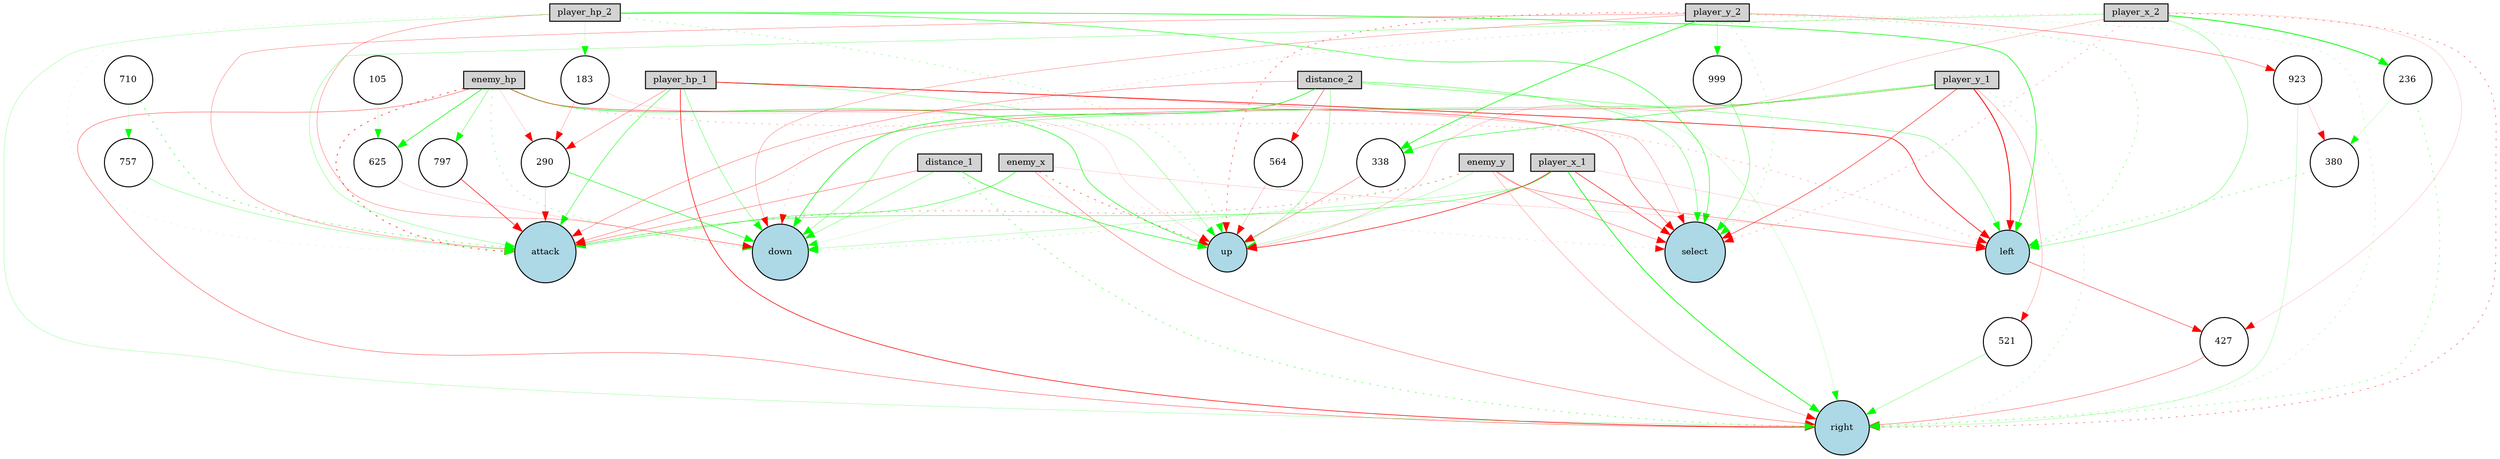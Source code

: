 digraph {
	node [fontsize=9 height=0.2 shape=circle width=0.2]
	enemy_hp [fillcolor=lightgray shape=box style=filled]
	player_hp_1 [fillcolor=lightgray shape=box style=filled]
	player_hp_2 [fillcolor=lightgray shape=box style=filled]
	enemy_x [fillcolor=lightgray shape=box style=filled]
	enemy_y [fillcolor=lightgray shape=box style=filled]
	player_x_1 [fillcolor=lightgray shape=box style=filled]
	player_y_1 [fillcolor=lightgray shape=box style=filled]
	player_x_2 [fillcolor=lightgray shape=box style=filled]
	player_y_2 [fillcolor=lightgray shape=box style=filled]
	distance_1 [fillcolor=lightgray shape=box style=filled]
	distance_2 [fillcolor=lightgray shape=box style=filled]
	attack [fillcolor=lightblue style=filled]
	up [fillcolor=lightblue style=filled]
	down [fillcolor=lightblue style=filled]
	left [fillcolor=lightblue style=filled]
	right [fillcolor=lightblue style=filled]
	select [fillcolor=lightblue style=filled]
	710 [fillcolor=white style=filled]
	999 [fillcolor=white style=filled]
	290 [fillcolor=white style=filled]
	521 [fillcolor=white style=filled]
	105 [fillcolor=white style=filled]
	427 [fillcolor=white style=filled]
	236 [fillcolor=white style=filled]
	625 [fillcolor=white style=filled]
	338 [fillcolor=white style=filled]
	564 [fillcolor=white style=filled]
	757 [fillcolor=white style=filled]
	183 [fillcolor=white style=filled]
	923 [fillcolor=white style=filled]
	380 [fillcolor=white style=filled]
	797 [fillcolor=white style=filled]
	enemy_hp -> attack [color=red penwidth=0.6176308943591097 style=dotted]
	player_y_1 -> right [color=green penwidth=0.22080005569292163 style=dotted]
	distance_2 -> up [color=green penwidth=0.29409523825637385 style=solid]
	enemy_x -> attack [color=green penwidth=0.41199568388530095 style=solid]
	player_x_1 -> left [color=red penwidth=0.11500970330719829 style=solid]
	710 -> attack [color=green penwidth=0.48360107106138306 style=dotted]
	player_y_2 -> down [color=red penwidth=0.2240850508999448 style=solid]
	290 -> attack [color=red penwidth=0.16173518395063752 style=solid]
	380 -> left [color=green penwidth=0.3718260489193751 style=dotted]
	player_hp_1 -> select [color=red penwidth=0.21478780599286218 style=solid]
	player_hp_2 -> left [color=green penwidth=0.6392437653460462 style=solid]
	player_x_2 -> up [color=red penwidth=0.16984402537789992 style=solid]
	distance_1 -> up [color=green penwidth=0.541728477633084 style=solid]
	player_hp_1 -> attack [color=green penwidth=0.44892655182977026 style=solid]
	enemy_y -> up [color=green penwidth=0.1952706972517277 style=solid]
	183 -> 290 [color=red penwidth=0.19379907435746685 style=solid]
	player_y_1 -> 521 [color=red penwidth=0.1971291253273209 style=solid]
	distance_1 -> right [color=green penwidth=0.4208523927081076 style=dotted]
	distance_2 -> right [color=green penwidth=0.1319323157264804 style=solid]
	999 -> select [color=green penwidth=0.358024823076194 style=solid]
	enemy_y -> right [color=red penwidth=0.20020023956915056 style=solid]
	player_x_1 -> right [color=green penwidth=0.7380062123206045 style=solid]
	player_y_2 -> up [color=red penwidth=0.4344903350427668 style=dotted]
	105 -> 625 [color=green penwidth=0.13987835039072305 style=solid]
	player_x_1 -> up [color=red penwidth=0.5941707134698679 style=solid]
	player_x_2 -> 236 [color=green penwidth=0.8476772177008287 style=solid]
	player_hp_2 -> up [color=green penwidth=0.29237798729993236 style=dotted]
	player_x_2 -> left [color=green penwidth=0.29487926446234347 style=solid]
	797 -> attack [color=red penwidth=0.5837037496202515 style=solid]
	enemy_hp -> right [color=red penwidth=0.3309317530526419 style=solid]
	player_y_1 -> down [color=green penwidth=0.31031659821786517 style=solid]
	player_x_2 -> 427 [color=red penwidth=0.11303372594316008 style=solid]
	player_hp_1 -> 290 [color=red penwidth=0.26727692418808224 style=solid]
	enemy_y -> left [color=red penwidth=0.30886871070001776 style=solid]
	338 -> up [color=red penwidth=0.2877339551022605 style=solid]
	player_y_2 -> right [color=green penwidth=0.20013157478714622 style=dotted]
	distance_2 -> 564 [color=red penwidth=0.39520196171372857 style=solid]
	enemy_x -> right [color=red penwidth=0.2977589033758471 style=solid]
	427 -> right [color=red penwidth=0.2992519795190709 style=solid]
	enemy_x -> down [color=green penwidth=0.10427255581685249 style=solid]
	enemy_hp -> left [color=red penwidth=0.21689978454072514 style=dotted]
	player_y_1 -> select [color=red penwidth=0.4706239258045162 style=solid]
	enemy_hp -> 290 [color=red penwidth=0.1110745680933479 style=solid]
	distance_2 -> down [color=green penwidth=0.6306877013297991 style=solid]
	left -> 427 [color=red penwidth=0.407858204317056 style=solid]
	710 -> 757 [color=green penwidth=0.11053018072577324 style=solid]
	player_x_1 -> down [color=green penwidth=0.20739681441702423 style=solid]
	player_y_2 -> left [color=green penwidth=0.32167068383914305 style=dotted]
	enemy_x -> up [color=red penwidth=0.4381867689395338 style=dotted]
	player_hp_1 -> right [color=red penwidth=0.6318319423316213 style=solid]
	player_hp_2 -> right [color=green penwidth=0.17623582493096981 style=solid]
	player_x_2 -> attack [color=green penwidth=0.23410353052383434 style=solid]
	distance_1 -> down [color=green penwidth=0.2895765109023313 style=solid]
	enemy_hp -> select [color=red penwidth=0.4076586950669079 style=solid]
	564 -> up [color=red penwidth=0.1614833401544301 style=solid]
	player_x_2 -> select [color=red penwidth=0.2306772171088814 style=dotted]
	625 -> down [color=red penwidth=0.12533755408565786 style=solid]
	player_y_1 -> attack [color=red penwidth=0.29386193273320094 style=solid]
	player_hp_2 -> 183 [color=green penwidth=0.11734542929083991 style=solid]
	distance_2 -> select [color=green penwidth=0.34016953152483886 style=solid]
	521 -> right [color=green penwidth=0.2584775740105666 style=solid]
	enemy_y -> select [color=red penwidth=0.26892952177625384 style=solid]
	player_y_2 -> 999 [color=green penwidth=0.21137581503843356 style=solid]
	player_y_2 -> 338 [color=green penwidth=0.6457775040354367 style=solid]
	player_hp_1 -> left [color=red penwidth=0.6843844520657162 style=solid]
	enemy_hp -> up [color=green penwidth=0.5547815280502757 style=solid]
	enemy_hp -> 797 [color=green penwidth=0.34671193566357933 style=solid]
	distance_2 -> attack [color=red penwidth=0.27777876563475634 style=solid]
	player_x_1 -> attack [color=green penwidth=0.39458354913948446 style=solid]
	enemy_x -> left [color=red penwidth=0.11320947561971878 style=solid]
	enemy_hp -> 625 [color=green penwidth=0.6364021372032097 style=solid]
	player_hp_2 -> down [color=red penwidth=0.2516932614421077 style=solid]
	player_x_2 -> down [color=red penwidth=0.1398543106685572 style=dotted]
	player_y_1 -> left [color=red penwidth=0.9026529228448256 style=solid]
	distance_1 -> attack [color=red penwidth=0.3039813741200943 style=solid]
	enemy_y -> attack [color=red penwidth=0.30873034764778085 style=dotted]
	enemy_hp -> down [color=green penwidth=0.3010900723537294 style=dotted]
	player_hp_1 -> down [color=green penwidth=0.3240460459390233 style=solid]
	player_hp_1 -> up [color=green penwidth=0.26973331176993165 style=solid]
	distance_1 -> select [color=red penwidth=0.10392435735548833 style=dotted]
	distance_2 -> left [color=green penwidth=0.3403952714775401 style=solid]
	player_x_1 -> select [color=red penwidth=0.5369286454707275 style=solid]
	236 -> right [color=green penwidth=0.3358867262155959 style=dotted]
	player_y_2 -> attack [color=red penwidth=0.23978355932830142 style=solid]
	290 -> down [color=green penwidth=0.5385248538883791 style=solid]
	player_y_2 -> 923 [color=red penwidth=0.30413150425516455 style=solid]
	923 -> 380 [color=red penwidth=0.15584820098318536 style=solid]
	player_hp_2 -> select [color=green penwidth=0.49333514347847807 style=solid]
	757 -> attack [color=green penwidth=0.2553745138401313 style=solid]
	player_y_1 -> 338 [color=green penwidth=0.45392827447890904 style=solid]
	236 -> 380 [color=green penwidth=0.1293089834982532 style=solid]
	player_hp_2 -> attack [color=green penwidth=0.12447700786816962 style=dotted]
	player_x_2 -> right [color=red penwidth=0.3795158183210263 style=dotted]
	player_y_2 -> select [color=green penwidth=0.254811232354576 style=dotted]
	183 -> up [color=red penwidth=0.10734863125583002 style=solid]
	923 -> right [color=green penwidth=0.18743006885085212 style=solid]
	enemy_y -> down [color=green penwidth=0.2370598630885337 style=dotted]
}
